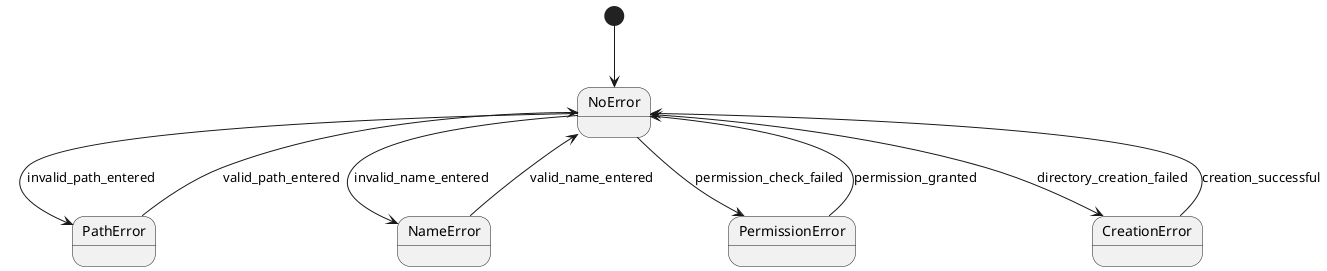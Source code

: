 @startuml
[*] --> NoError
NoError --> PathError : invalid_path_entered
NoError --> NameError : invalid_name_entered
NoError --> PermissionError : permission_check_failed
NoError --> CreationError : directory_creation_failed

PathError --> NoError : valid_path_entered
NameError --> NoError : valid_name_entered
PermissionError --> NoError : permission_granted
CreationError --> NoError : creation_successful
@enduml